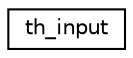 digraph "Graphical Class Hierarchy"
{
  edge [fontname="Helvetica",fontsize="10",labelfontname="Helvetica",labelfontsize="10"];
  node [fontname="Helvetica",fontsize="10",shape=record];
  rankdir="LR";
  Node1 [label="th_input",height=0.2,width=0.4,color="black", fillcolor="white", style="filled",URL="$structth__input.html"];
}
